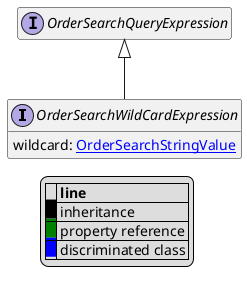 @startuml

hide empty fields
hide empty methods
legend
|= |= line |
|<back:black>   </back>| inheritance |
|<back:green>   </back>| property reference |
|<back:blue>   </back>| discriminated class |
endlegend
interface OrderSearchWildCardExpression [[OrderSearchWildCardExpression.svg]] extends OrderSearchQueryExpression {
    wildcard: [[OrderSearchStringValue.svg OrderSearchStringValue]]
}
interface OrderSearchQueryExpression [[OrderSearchQueryExpression.svg]]  {
}





@enduml
